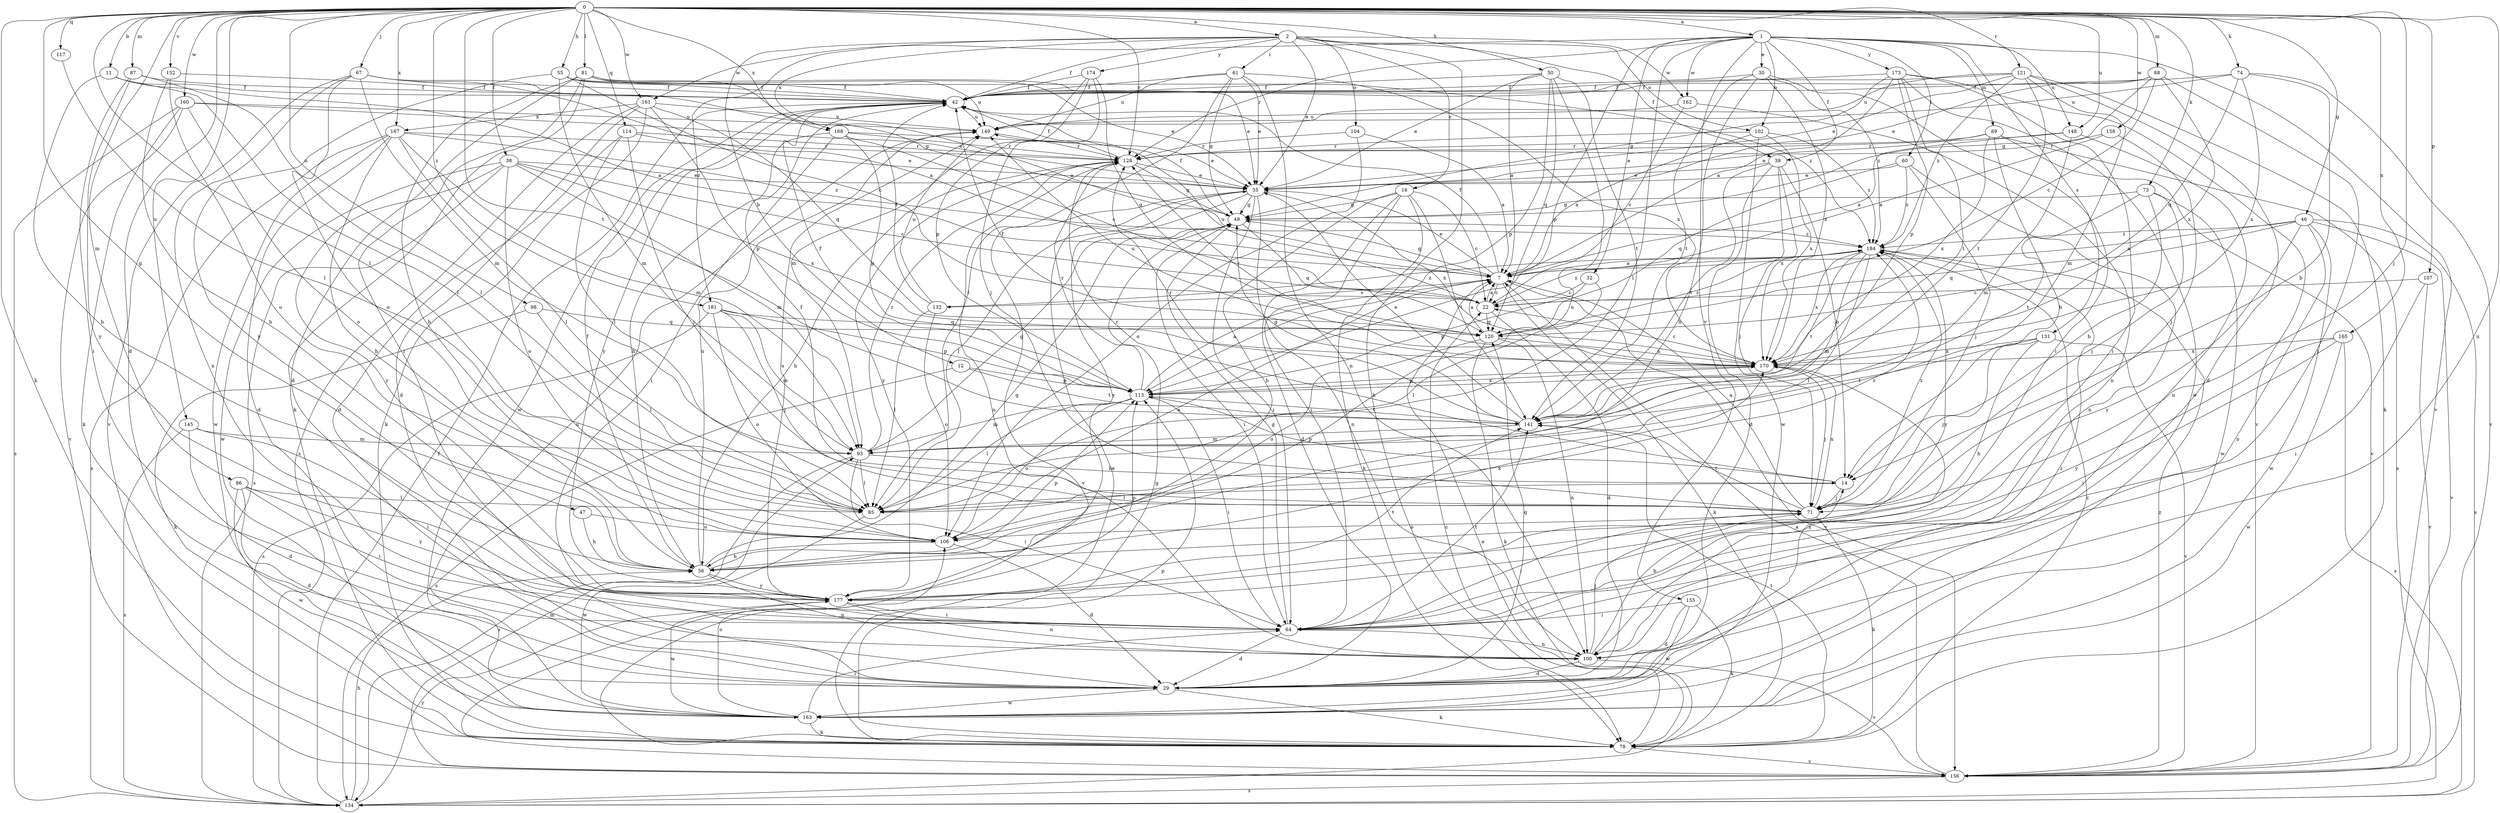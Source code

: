 strict digraph  {
0;
1;
2;
7;
11;
12;
14;
16;
22;
29;
30;
32;
35;
38;
39;
42;
46;
47;
49;
50;
55;
56;
60;
61;
64;
67;
71;
73;
74;
78;
81;
85;
86;
87;
88;
89;
93;
98;
100;
102;
104;
106;
107;
113;
114;
117;
120;
121;
128;
131;
132;
134;
141;
145;
148;
149;
152;
155;
156;
158;
160;
161;
162;
163;
165;
167;
168;
170;
173;
174;
177;
181;
184;
0 -> 1  [label=a];
0 -> 2  [label=a];
0 -> 11  [label=b];
0 -> 29  [label=d];
0 -> 38  [label=f];
0 -> 46  [label=g];
0 -> 47  [label=g];
0 -> 50  [label=h];
0 -> 55  [label=h];
0 -> 67  [label=j];
0 -> 71  [label=j];
0 -> 73  [label=k];
0 -> 74  [label=k];
0 -> 78  [label=k];
0 -> 81  [label=l];
0 -> 85  [label=l];
0 -> 86  [label=m];
0 -> 87  [label=m];
0 -> 88  [label=m];
0 -> 98  [label=n];
0 -> 100  [label=n];
0 -> 107  [label=p];
0 -> 114  [label=q];
0 -> 117  [label=q];
0 -> 121  [label=r];
0 -> 128  [label=r];
0 -> 141  [label=t];
0 -> 145  [label=u];
0 -> 148  [label=u];
0 -> 152  [label=v];
0 -> 158  [label=w];
0 -> 160  [label=w];
0 -> 161  [label=w];
0 -> 165  [label=x];
0 -> 167  [label=x];
0 -> 168  [label=x];
0 -> 181  [label=z];
1 -> 30  [label=e];
1 -> 32  [label=e];
1 -> 39  [label=f];
1 -> 60  [label=i];
1 -> 85  [label=l];
1 -> 89  [label=m];
1 -> 102  [label=o];
1 -> 113  [label=p];
1 -> 128  [label=r];
1 -> 131  [label=s];
1 -> 148  [label=u];
1 -> 155  [label=v];
1 -> 156  [label=v];
1 -> 161  [label=w];
1 -> 162  [label=w];
1 -> 173  [label=y];
2 -> 12  [label=b];
2 -> 16  [label=c];
2 -> 35  [label=e];
2 -> 39  [label=f];
2 -> 42  [label=f];
2 -> 61  [label=i];
2 -> 78  [label=k];
2 -> 102  [label=o];
2 -> 104  [label=o];
2 -> 162  [label=w];
2 -> 168  [label=x];
2 -> 174  [label=y];
2 -> 181  [label=z];
7 -> 22  [label=c];
7 -> 35  [label=e];
7 -> 42  [label=f];
7 -> 49  [label=g];
7 -> 78  [label=k];
7 -> 132  [label=s];
7 -> 156  [label=v];
11 -> 7  [label=a];
11 -> 42  [label=f];
11 -> 56  [label=h];
11 -> 85  [label=l];
12 -> 113  [label=p];
12 -> 134  [label=s];
12 -> 141  [label=t];
14 -> 71  [label=j];
14 -> 85  [label=l];
14 -> 113  [label=p];
14 -> 128  [label=r];
16 -> 22  [label=c];
16 -> 29  [label=d];
16 -> 49  [label=g];
16 -> 56  [label=h];
16 -> 64  [label=i];
16 -> 78  [label=k];
16 -> 141  [label=t];
22 -> 7  [label=a];
22 -> 29  [label=d];
22 -> 120  [label=q];
22 -> 149  [label=u];
22 -> 184  [label=z];
29 -> 78  [label=k];
29 -> 120  [label=q];
29 -> 163  [label=w];
29 -> 170  [label=x];
29 -> 184  [label=z];
30 -> 42  [label=f];
30 -> 56  [label=h];
30 -> 64  [label=i];
30 -> 141  [label=t];
30 -> 170  [label=x];
30 -> 184  [label=z];
32 -> 22  [label=c];
32 -> 85  [label=l];
32 -> 113  [label=p];
35 -> 49  [label=g];
35 -> 64  [label=i];
35 -> 85  [label=l];
35 -> 100  [label=n];
35 -> 156  [label=v];
35 -> 170  [label=x];
35 -> 177  [label=y];
38 -> 22  [label=c];
38 -> 35  [label=e];
38 -> 93  [label=m];
38 -> 106  [label=o];
38 -> 134  [label=s];
38 -> 163  [label=w];
38 -> 170  [label=x];
38 -> 177  [label=y];
39 -> 14  [label=b];
39 -> 29  [label=d];
39 -> 35  [label=e];
39 -> 71  [label=j];
39 -> 141  [label=t];
39 -> 170  [label=x];
42 -> 149  [label=u];
42 -> 163  [label=w];
42 -> 177  [label=y];
46 -> 7  [label=a];
46 -> 100  [label=n];
46 -> 120  [label=q];
46 -> 134  [label=s];
46 -> 156  [label=v];
46 -> 163  [label=w];
46 -> 177  [label=y];
46 -> 184  [label=z];
47 -> 56  [label=h];
47 -> 106  [label=o];
49 -> 42  [label=f];
49 -> 64  [label=i];
49 -> 120  [label=q];
49 -> 184  [label=z];
50 -> 7  [label=a];
50 -> 35  [label=e];
50 -> 42  [label=f];
50 -> 106  [label=o];
50 -> 113  [label=p];
50 -> 120  [label=q];
50 -> 141  [label=t];
55 -> 22  [label=c];
55 -> 35  [label=e];
55 -> 42  [label=f];
55 -> 93  [label=m];
55 -> 177  [label=y];
55 -> 184  [label=z];
56 -> 42  [label=f];
56 -> 49  [label=g];
56 -> 100  [label=n];
56 -> 113  [label=p];
56 -> 149  [label=u];
56 -> 170  [label=x];
56 -> 177  [label=y];
60 -> 35  [label=e];
60 -> 71  [label=j];
60 -> 100  [label=n];
60 -> 120  [label=q];
60 -> 184  [label=z];
61 -> 35  [label=e];
61 -> 42  [label=f];
61 -> 49  [label=g];
61 -> 85  [label=l];
61 -> 100  [label=n];
61 -> 149  [label=u];
61 -> 170  [label=x];
64 -> 29  [label=d];
64 -> 49  [label=g];
64 -> 100  [label=n];
64 -> 141  [label=t];
67 -> 7  [label=a];
67 -> 42  [label=f];
67 -> 49  [label=g];
67 -> 93  [label=m];
67 -> 100  [label=n];
67 -> 106  [label=o];
67 -> 156  [label=v];
71 -> 7  [label=a];
71 -> 42  [label=f];
71 -> 64  [label=i];
71 -> 78  [label=k];
71 -> 106  [label=o];
71 -> 141  [label=t];
71 -> 170  [label=x];
71 -> 184  [label=z];
73 -> 14  [label=b];
73 -> 49  [label=g];
73 -> 71  [label=j];
73 -> 141  [label=t];
73 -> 163  [label=w];
74 -> 14  [label=b];
74 -> 42  [label=f];
74 -> 120  [label=q];
74 -> 149  [label=u];
74 -> 156  [label=v];
74 -> 170  [label=x];
78 -> 22  [label=c];
78 -> 35  [label=e];
78 -> 49  [label=g];
78 -> 113  [label=p];
78 -> 141  [label=t];
78 -> 156  [label=v];
78 -> 184  [label=z];
81 -> 7  [label=a];
81 -> 29  [label=d];
81 -> 35  [label=e];
81 -> 42  [label=f];
81 -> 56  [label=h];
81 -> 64  [label=i];
81 -> 78  [label=k];
81 -> 149  [label=u];
85 -> 163  [label=w];
85 -> 184  [label=z];
86 -> 29  [label=d];
86 -> 64  [label=i];
86 -> 85  [label=l];
86 -> 163  [label=w];
86 -> 177  [label=y];
87 -> 42  [label=f];
87 -> 64  [label=i];
87 -> 85  [label=l];
87 -> 177  [label=y];
88 -> 22  [label=c];
88 -> 35  [label=e];
88 -> 42  [label=f];
88 -> 49  [label=g];
88 -> 64  [label=i];
88 -> 170  [label=x];
89 -> 14  [label=b];
89 -> 35  [label=e];
89 -> 128  [label=r];
89 -> 134  [label=s];
89 -> 156  [label=v];
89 -> 170  [label=x];
93 -> 14  [label=b];
93 -> 49  [label=g];
93 -> 64  [label=i];
93 -> 85  [label=l];
93 -> 128  [label=r];
93 -> 134  [label=s];
98 -> 78  [label=k];
98 -> 85  [label=l];
98 -> 120  [label=q];
100 -> 14  [label=b];
100 -> 29  [label=d];
100 -> 71  [label=j];
100 -> 156  [label=v];
102 -> 7  [label=a];
102 -> 128  [label=r];
102 -> 163  [label=w];
102 -> 170  [label=x];
102 -> 184  [label=z];
104 -> 7  [label=a];
104 -> 106  [label=o];
104 -> 128  [label=r];
106 -> 7  [label=a];
106 -> 29  [label=d];
106 -> 56  [label=h];
107 -> 22  [label=c];
107 -> 64  [label=i];
107 -> 156  [label=v];
113 -> 7  [label=a];
113 -> 42  [label=f];
113 -> 64  [label=i];
113 -> 85  [label=l];
113 -> 93  [label=m];
113 -> 106  [label=o];
113 -> 128  [label=r];
113 -> 141  [label=t];
113 -> 170  [label=x];
114 -> 29  [label=d];
114 -> 35  [label=e];
114 -> 71  [label=j];
114 -> 85  [label=l];
114 -> 128  [label=r];
117 -> 85  [label=l];
120 -> 7  [label=a];
120 -> 78  [label=k];
120 -> 100  [label=n];
120 -> 106  [label=o];
120 -> 170  [label=x];
120 -> 184  [label=z];
121 -> 29  [label=d];
121 -> 35  [label=e];
121 -> 42  [label=f];
121 -> 78  [label=k];
121 -> 93  [label=m];
121 -> 141  [label=t];
121 -> 149  [label=u];
121 -> 184  [label=z];
128 -> 35  [label=e];
128 -> 42  [label=f];
128 -> 49  [label=g];
128 -> 56  [label=h];
128 -> 100  [label=n];
128 -> 177  [label=y];
131 -> 56  [label=h];
131 -> 71  [label=j];
131 -> 141  [label=t];
131 -> 156  [label=v];
131 -> 170  [label=x];
132 -> 42  [label=f];
132 -> 85  [label=l];
132 -> 106  [label=o];
132 -> 149  [label=u];
132 -> 184  [label=z];
134 -> 7  [label=a];
134 -> 42  [label=f];
134 -> 56  [label=h];
134 -> 177  [label=y];
141 -> 35  [label=e];
141 -> 49  [label=g];
141 -> 93  [label=m];
141 -> 128  [label=r];
145 -> 29  [label=d];
145 -> 64  [label=i];
145 -> 93  [label=m];
145 -> 134  [label=s];
148 -> 7  [label=a];
148 -> 93  [label=m];
148 -> 100  [label=n];
148 -> 128  [label=r];
149 -> 128  [label=r];
152 -> 42  [label=f];
152 -> 56  [label=h];
152 -> 106  [label=o];
155 -> 29  [label=d];
155 -> 64  [label=i];
155 -> 78  [label=k];
155 -> 163  [label=w];
156 -> 7  [label=a];
156 -> 93  [label=m];
156 -> 134  [label=s];
156 -> 184  [label=z];
158 -> 7  [label=a];
158 -> 71  [label=j];
158 -> 128  [label=r];
160 -> 35  [label=e];
160 -> 78  [label=k];
160 -> 106  [label=o];
160 -> 134  [label=s];
160 -> 149  [label=u];
160 -> 156  [label=v];
161 -> 29  [label=d];
161 -> 78  [label=k];
161 -> 113  [label=p];
161 -> 120  [label=q];
161 -> 134  [label=s];
161 -> 149  [label=u];
161 -> 167  [label=x];
162 -> 22  [label=c];
162 -> 100  [label=n];
162 -> 149  [label=u];
163 -> 64  [label=i];
163 -> 78  [label=k];
163 -> 106  [label=o];
163 -> 149  [label=u];
165 -> 64  [label=i];
165 -> 134  [label=s];
165 -> 163  [label=w];
165 -> 170  [label=x];
165 -> 177  [label=y];
167 -> 29  [label=d];
167 -> 56  [label=h];
167 -> 85  [label=l];
167 -> 93  [label=m];
167 -> 128  [label=r];
167 -> 134  [label=s];
167 -> 163  [label=w];
167 -> 184  [label=z];
168 -> 22  [label=c];
168 -> 35  [label=e];
168 -> 56  [label=h];
168 -> 64  [label=i];
168 -> 113  [label=p];
168 -> 128  [label=r];
170 -> 22  [label=c];
170 -> 42  [label=f];
170 -> 71  [label=j];
170 -> 113  [label=p];
170 -> 128  [label=r];
170 -> 149  [label=u];
173 -> 7  [label=a];
173 -> 42  [label=f];
173 -> 49  [label=g];
173 -> 64  [label=i];
173 -> 113  [label=p];
173 -> 141  [label=t];
173 -> 156  [label=v];
173 -> 163  [label=w];
174 -> 42  [label=f];
174 -> 71  [label=j];
174 -> 93  [label=m];
174 -> 113  [label=p];
174 -> 120  [label=q];
177 -> 64  [label=i];
177 -> 100  [label=n];
177 -> 113  [label=p];
177 -> 141  [label=t];
177 -> 149  [label=u];
177 -> 163  [label=w];
181 -> 71  [label=j];
181 -> 93  [label=m];
181 -> 106  [label=o];
181 -> 113  [label=p];
181 -> 120  [label=q];
181 -> 134  [label=s];
184 -> 7  [label=a];
184 -> 85  [label=l];
184 -> 93  [label=m];
184 -> 141  [label=t];
184 -> 170  [label=x];
184 -> 177  [label=y];
}
